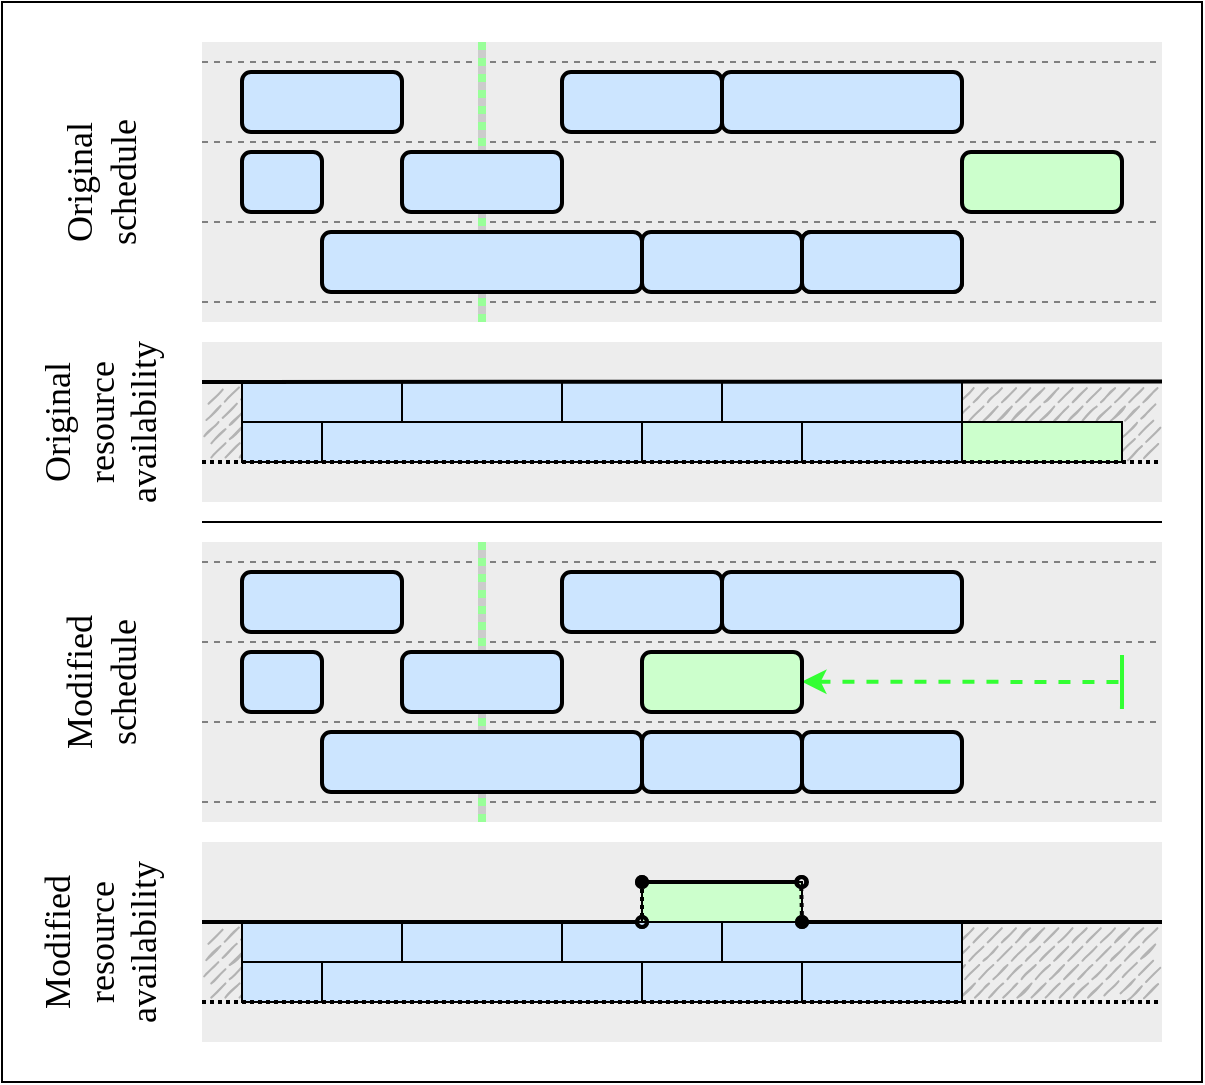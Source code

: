 <mxfile version="21.6.8" type="device">
  <diagram name="Page-1" id="vY85M9h08xzdCbBXcsBL">
    <mxGraphModel dx="1526" dy="881" grid="1" gridSize="10" guides="1" tooltips="1" connect="1" arrows="1" fold="1" page="1" pageScale="1" pageWidth="827" pageHeight="1169" math="0" shadow="0">
      <root>
        <mxCell id="0" />
        <mxCell id="1" parent="0" />
        <mxCell id="3WquMNs34_3FFJGKUzJI-1" value="" style="rounded=0;whiteSpace=wrap;html=1;movable=1;resizable=1;rotatable=1;deletable=1;editable=1;locked=0;connectable=1;" vertex="1" parent="1">
          <mxGeometry x="40" y="40" width="600" height="540" as="geometry" />
        </mxCell>
        <mxCell id="3WquMNs34_3FFJGKUzJI-158" value="" style="rounded=0;whiteSpace=wrap;html=1;glass=0;sketch=0;fillStyle=auto;sketchStyle=rough;fontSize=20;strokeColor=none;strokeWidth=1;fillColor=#EDEDED;gradientColor=none;gradientDirection=north;container=0;movable=1;resizable=1;rotatable=1;deletable=1;editable=1;locked=0;connectable=1;" vertex="1" parent="1">
          <mxGeometry x="140" y="460" width="480" height="100" as="geometry" />
        </mxCell>
        <mxCell id="3WquMNs34_3FFJGKUzJI-131" value="" style="rounded=0;whiteSpace=wrap;html=1;glass=0;sketch=0;fillStyle=auto;sketchStyle=rough;fontSize=20;strokeColor=none;strokeWidth=1;fillColor=#EDEDED;gradientColor=none;gradientDirection=north;container=0;movable=1;resizable=1;rotatable=1;deletable=1;editable=1;locked=0;connectable=1;" vertex="1" parent="1">
          <mxGeometry x="140" y="210" width="480" height="80" as="geometry" />
        </mxCell>
        <mxCell id="3WquMNs34_3FFJGKUzJI-95" value="" style="rounded=0;whiteSpace=wrap;html=1;glass=0;sketch=0;fillStyle=auto;sketchStyle=rough;fontSize=20;strokeColor=none;strokeWidth=1;fillColor=#EDEDED;gradientColor=none;gradientDirection=north;container=0;movable=1;resizable=1;rotatable=1;deletable=1;editable=1;locked=0;connectable=1;" vertex="1" parent="1">
          <mxGeometry x="140" y="60" width="480" height="140" as="geometry" />
        </mxCell>
        <mxCell id="3WquMNs34_3FFJGKUzJI-5" value="" style="rounded=0;whiteSpace=wrap;html=1;glass=0;sketch=0;fillStyle=auto;sketchStyle=rough;fontSize=20;strokeColor=none;strokeWidth=1;fillColor=#EDEDED;gradientColor=none;gradientDirection=north;container=0;movable=1;resizable=1;rotatable=1;deletable=1;editable=1;locked=0;connectable=1;" vertex="1" parent="1">
          <mxGeometry x="140" y="310" width="480" height="140" as="geometry" />
        </mxCell>
        <mxCell id="3WquMNs34_3FFJGKUzJI-94" value="" style="endArrow=baseDash;html=1;rounded=0;strokeWidth=2;dashed=1;startArrow=classic;startFill=1;endFill=0;strokeColor=#33FF33;startSize=6;endSize=24;" edge="1" parent="1">
          <mxGeometry width="50" height="50" relative="1" as="geometry">
            <mxPoint x="440" y="379.83" as="sourcePoint" />
            <mxPoint x="600" y="380" as="targetPoint" />
          </mxGeometry>
        </mxCell>
        <mxCell id="3WquMNs34_3FFJGKUzJI-68" value="Original&lt;br&gt;schedule" style="text;html=1;strokeColor=none;fillColor=none;align=center;verticalAlign=middle;whiteSpace=wrap;rounded=0;glass=0;sketch=0;fillStyle=auto;sketchStyle=rough;fontFamily=Verdana;fontSize=18;container=0;horizontal=0;movable=1;resizable=1;rotatable=1;deletable=1;editable=1;locked=0;connectable=1;" vertex="1" parent="1">
          <mxGeometry x="40" y="60" width="100" height="140" as="geometry" />
        </mxCell>
        <mxCell id="3WquMNs34_3FFJGKUzJI-27" value="" style="rounded=1;whiteSpace=wrap;html=1;fontStyle=0;fontSize=20;strokeWidth=2;fillColor=#CCE5FF;" vertex="1" parent="1">
          <mxGeometry x="160" y="75" width="80" height="30" as="geometry" />
        </mxCell>
        <mxCell id="3WquMNs34_3FFJGKUzJI-69" value="" style="rounded=1;whiteSpace=wrap;html=1;fontStyle=0;fontSize=20;strokeWidth=2;fillColor=#CCE5FF;" vertex="1" parent="1">
          <mxGeometry x="160" y="115" width="40" height="30" as="geometry" />
        </mxCell>
        <mxCell id="3WquMNs34_3FFJGKUzJI-72" value="" style="rounded=1;whiteSpace=wrap;html=1;fontStyle=0;fontSize=20;strokeWidth=2;fillColor=#CCE5FF;" vertex="1" parent="1">
          <mxGeometry x="320" y="75" width="80" height="30" as="geometry" />
        </mxCell>
        <mxCell id="3WquMNs34_3FFJGKUzJI-73" value="" style="rounded=1;whiteSpace=wrap;html=1;fontStyle=0;fontSize=20;strokeWidth=2;fillColor=#CCE5FF;" vertex="1" parent="1">
          <mxGeometry x="360" y="155" width="80" height="30" as="geometry" />
        </mxCell>
        <mxCell id="3WquMNs34_3FFJGKUzJI-75" value="" style="rounded=1;whiteSpace=wrap;html=1;fontStyle=0;fontSize=20;strokeWidth=2;fillColor=#E6FFCC;" vertex="1" parent="1">
          <mxGeometry x="440" y="155" width="80" height="30" as="geometry" />
        </mxCell>
        <mxCell id="3WquMNs34_3FFJGKUzJI-76" value="" style="rounded=1;whiteSpace=wrap;html=1;fontStyle=0;fontSize=20;strokeWidth=2;fillColor=#CCFFCC;" vertex="1" parent="1">
          <mxGeometry x="520" y="115" width="80" height="30" as="geometry" />
        </mxCell>
        <mxCell id="3WquMNs34_3FFJGKUzJI-78" value="" style="rounded=1;whiteSpace=wrap;html=1;fontStyle=0;fontSize=20;strokeWidth=2;fillColor=#CCE5FF;" vertex="1" parent="1">
          <mxGeometry x="440" y="155" width="80" height="30" as="geometry" />
        </mxCell>
        <mxCell id="3WquMNs34_3FFJGKUzJI-79" value="" style="rounded=1;whiteSpace=wrap;html=1;fontStyle=0;fontSize=20;strokeWidth=2;fillColor=#CCE5FF;" vertex="1" parent="1">
          <mxGeometry x="400" y="75" width="120" height="30" as="geometry" />
        </mxCell>
        <mxCell id="3WquMNs34_3FFJGKUzJI-82" value="" style="rounded=1;whiteSpace=wrap;html=1;fontStyle=0;fontSize=20;strokeWidth=2;fillColor=#CCE5FF;" vertex="1" parent="1">
          <mxGeometry x="160" y="325" width="80" height="30" as="geometry" />
        </mxCell>
        <mxCell id="3WquMNs34_3FFJGKUzJI-83" value="" style="rounded=1;whiteSpace=wrap;html=1;fontStyle=0;fontSize=20;strokeWidth=2;fillColor=#CCE5FF;" vertex="1" parent="1">
          <mxGeometry x="160" y="365" width="40" height="30" as="geometry" />
        </mxCell>
        <mxCell id="3WquMNs34_3FFJGKUzJI-86" value="" style="rounded=1;whiteSpace=wrap;html=1;fontStyle=0;fontSize=20;strokeWidth=2;fillColor=#CCE5FF;" vertex="1" parent="1">
          <mxGeometry x="320" y="325" width="80" height="30" as="geometry" />
        </mxCell>
        <mxCell id="3WquMNs34_3FFJGKUzJI-87" value="" style="rounded=1;whiteSpace=wrap;html=1;fontStyle=0;fontSize=20;strokeWidth=2;fillColor=#CCE5FF;" vertex="1" parent="1">
          <mxGeometry x="360" y="405" width="80" height="30" as="geometry" />
        </mxCell>
        <mxCell id="3WquMNs34_3FFJGKUzJI-89" value="" style="rounded=1;whiteSpace=wrap;html=1;fontStyle=0;fontSize=20;strokeWidth=2;fillColor=#CCFFCC;" vertex="1" parent="1">
          <mxGeometry x="360" y="365" width="80" height="30" as="geometry" />
        </mxCell>
        <mxCell id="3WquMNs34_3FFJGKUzJI-90" value="" style="rounded=1;whiteSpace=wrap;html=1;fontStyle=0;fontSize=20;strokeWidth=2;fillColor=#CCE5FF;" vertex="1" parent="1">
          <mxGeometry x="440" y="405" width="80" height="30" as="geometry" />
        </mxCell>
        <mxCell id="3WquMNs34_3FFJGKUzJI-91" value="" style="rounded=1;whiteSpace=wrap;html=1;fontStyle=0;fontSize=20;strokeWidth=2;fillColor=#CCE5FF;" vertex="1" parent="1">
          <mxGeometry x="400" y="325" width="120" height="30" as="geometry" />
        </mxCell>
        <mxCell id="3WquMNs34_3FFJGKUzJI-100" value="" style="endArrow=none;dashed=1;html=1;strokeWidth=1;rounded=0;fontSize=20;startSize=5;endSize=5;targetPerimeterSpacing=0;jumpStyle=none;jumpSize=6;strokeColor=#808080;fontStyle=0;movable=1;resizable=1;rotatable=1;deletable=1;editable=1;locked=0;connectable=1;" edge="1" parent="1">
          <mxGeometry width="50" height="50" relative="1" as="geometry">
            <mxPoint x="140" y="110" as="sourcePoint" />
            <mxPoint x="620" y="110" as="targetPoint" />
          </mxGeometry>
        </mxCell>
        <mxCell id="3WquMNs34_3FFJGKUzJI-101" value="" style="endArrow=none;dashed=1;html=1;strokeWidth=1;rounded=0;fontSize=20;startSize=5;endSize=5;targetPerimeterSpacing=0;jumpStyle=none;jumpSize=6;strokeColor=#808080;fontStyle=0;movable=1;resizable=1;rotatable=1;deletable=1;editable=1;locked=0;connectable=1;" edge="1" parent="1">
          <mxGeometry width="50" height="50" relative="1" as="geometry">
            <mxPoint x="140" y="150" as="sourcePoint" />
            <mxPoint x="620" y="150" as="targetPoint" />
          </mxGeometry>
        </mxCell>
        <mxCell id="3WquMNs34_3FFJGKUzJI-102" value="" style="endArrow=none;dashed=1;html=1;strokeWidth=1;rounded=0;fontSize=20;startSize=5;endSize=5;targetPerimeterSpacing=0;jumpStyle=none;jumpSize=6;strokeColor=#808080;fontStyle=0;movable=1;resizable=1;rotatable=1;deletable=1;editable=1;locked=0;connectable=1;" edge="1" parent="1">
          <mxGeometry width="50" height="50" relative="1" as="geometry">
            <mxPoint x="140" y="360" as="sourcePoint" />
            <mxPoint x="620" y="360" as="targetPoint" />
          </mxGeometry>
        </mxCell>
        <mxCell id="3WquMNs34_3FFJGKUzJI-103" value="" style="endArrow=none;dashed=1;html=1;strokeWidth=1;rounded=0;fontSize=20;startSize=5;endSize=5;targetPerimeterSpacing=0;jumpStyle=none;jumpSize=6;strokeColor=#808080;fontStyle=0;movable=1;resizable=1;rotatable=1;deletable=1;editable=1;locked=0;connectable=1;" edge="1" parent="1">
          <mxGeometry width="50" height="50" relative="1" as="geometry">
            <mxPoint x="140" y="400" as="sourcePoint" />
            <mxPoint x="620" y="400" as="targetPoint" />
          </mxGeometry>
        </mxCell>
        <mxCell id="3WquMNs34_3FFJGKUzJI-104" value="" style="endArrow=none;dashed=1;html=1;strokeWidth=1;rounded=0;fontSize=20;startSize=5;endSize=5;targetPerimeterSpacing=0;jumpStyle=none;jumpSize=6;strokeColor=#808080;fontStyle=0;movable=1;resizable=1;rotatable=1;deletable=1;editable=1;locked=0;connectable=1;" edge="1" parent="1">
          <mxGeometry width="50" height="50" relative="1" as="geometry">
            <mxPoint x="140" y="440" as="sourcePoint" />
            <mxPoint x="620" y="440" as="targetPoint" />
          </mxGeometry>
        </mxCell>
        <mxCell id="3WquMNs34_3FFJGKUzJI-105" value="" style="endArrow=none;dashed=1;html=1;strokeWidth=1;rounded=0;fontSize=20;startSize=5;endSize=5;targetPerimeterSpacing=0;jumpStyle=none;jumpSize=6;strokeColor=#808080;fontStyle=0;movable=1;resizable=1;rotatable=1;deletable=1;editable=1;locked=0;connectable=1;" edge="1" parent="1">
          <mxGeometry width="50" height="50" relative="1" as="geometry">
            <mxPoint x="140" y="320" as="sourcePoint" />
            <mxPoint x="620" y="320" as="targetPoint" />
          </mxGeometry>
        </mxCell>
        <mxCell id="3WquMNs34_3FFJGKUzJI-106" value="" style="endArrow=none;dashed=1;html=1;strokeWidth=1;rounded=0;fontSize=20;startSize=5;endSize=5;targetPerimeterSpacing=0;jumpStyle=none;jumpSize=6;strokeColor=#808080;fontStyle=0;movable=1;resizable=1;rotatable=1;deletable=1;editable=1;locked=0;connectable=1;" edge="1" parent="1">
          <mxGeometry width="50" height="50" relative="1" as="geometry">
            <mxPoint x="140" y="190" as="sourcePoint" />
            <mxPoint x="620" y="190" as="targetPoint" />
          </mxGeometry>
        </mxCell>
        <mxCell id="3WquMNs34_3FFJGKUzJI-107" value="" style="endArrow=none;dashed=1;html=1;strokeWidth=1;rounded=0;fontSize=20;startSize=5;endSize=5;targetPerimeterSpacing=0;jumpStyle=none;jumpSize=6;strokeColor=#808080;fontStyle=0;movable=1;resizable=1;rotatable=1;deletable=1;editable=1;locked=0;connectable=1;" edge="1" parent="1">
          <mxGeometry width="50" height="50" relative="1" as="geometry">
            <mxPoint x="140" y="70" as="sourcePoint" />
            <mxPoint x="620" y="70" as="targetPoint" />
          </mxGeometry>
        </mxCell>
        <mxCell id="3WquMNs34_3FFJGKUzJI-96" value="" style="endArrow=none;dashed=1;html=1;strokeWidth=4;rounded=0;strokeColor=#CCCCCC;dashPattern=1 1;jumpStyle=none;shadow=0;" edge="1" parent="1">
          <mxGeometry width="50" height="50" relative="1" as="geometry">
            <mxPoint x="280" y="196" as="sourcePoint" />
            <mxPoint x="280" y="62" as="targetPoint" />
          </mxGeometry>
        </mxCell>
        <mxCell id="3WquMNs34_3FFJGKUzJI-80" value="" style="endArrow=none;dashed=1;html=1;strokeWidth=4;rounded=0;strokeColor=#99FF99;dashPattern=1 1;jumpStyle=none;shadow=0;" edge="1" parent="1">
          <mxGeometry width="50" height="50" relative="1" as="geometry">
            <mxPoint x="280" y="200" as="sourcePoint" />
            <mxPoint x="280" y="60" as="targetPoint" />
          </mxGeometry>
        </mxCell>
        <mxCell id="3WquMNs34_3FFJGKUzJI-70" value="" style="rounded=1;whiteSpace=wrap;html=1;fontStyle=0;fontSize=20;strokeWidth=2;fillColor=#CCE5FF;" vertex="1" parent="1">
          <mxGeometry x="200" y="155" width="160" height="30" as="geometry" />
        </mxCell>
        <mxCell id="3WquMNs34_3FFJGKUzJI-71" value="" style="rounded=1;whiteSpace=wrap;html=1;fontStyle=0;fontSize=20;strokeWidth=2;fillColor=#CCE5FF;" vertex="1" parent="1">
          <mxGeometry x="240" y="115" width="80" height="30" as="geometry" />
        </mxCell>
        <mxCell id="3WquMNs34_3FFJGKUzJI-98" value="" style="endArrow=none;dashed=1;html=1;strokeWidth=4;rounded=0;strokeColor=#CCCCCC;dashPattern=1 1;jumpStyle=none;shadow=0;" edge="1" parent="1">
          <mxGeometry width="50" height="50" relative="1" as="geometry">
            <mxPoint x="280" y="446" as="sourcePoint" />
            <mxPoint x="280" y="312" as="targetPoint" />
          </mxGeometry>
        </mxCell>
        <mxCell id="3WquMNs34_3FFJGKUzJI-99" value="" style="endArrow=none;dashed=1;html=1;strokeWidth=4;rounded=0;strokeColor=#99FF99;dashPattern=1 1;jumpStyle=none;shadow=0;" edge="1" parent="1">
          <mxGeometry width="50" height="50" relative="1" as="geometry">
            <mxPoint x="280" y="450" as="sourcePoint" />
            <mxPoint x="280" y="310" as="targetPoint" />
          </mxGeometry>
        </mxCell>
        <mxCell id="3WquMNs34_3FFJGKUzJI-84" value="" style="rounded=1;whiteSpace=wrap;html=1;fontStyle=0;fontSize=20;strokeWidth=2;fillColor=#CCE5FF;" vertex="1" parent="1">
          <mxGeometry x="200" y="405" width="160" height="30" as="geometry" />
        </mxCell>
        <mxCell id="3WquMNs34_3FFJGKUzJI-85" value="" style="rounded=1;whiteSpace=wrap;html=1;fontStyle=0;fontSize=20;strokeWidth=2;fillColor=#CCE5FF;" vertex="1" parent="1">
          <mxGeometry x="240" y="365" width="80" height="30" as="geometry" />
        </mxCell>
        <mxCell id="3WquMNs34_3FFJGKUzJI-108" value="Modified&lt;br&gt;schedule" style="text;html=1;strokeColor=none;fillColor=none;align=center;verticalAlign=middle;whiteSpace=wrap;rounded=0;glass=0;sketch=0;fillStyle=auto;sketchStyle=rough;fontFamily=Verdana;fontSize=18;container=0;horizontal=0;movable=1;resizable=1;rotatable=1;deletable=1;editable=1;locked=0;connectable=1;" vertex="1" parent="1">
          <mxGeometry x="40" y="310" width="100" height="140" as="geometry" />
        </mxCell>
        <mxCell id="3WquMNs34_3FFJGKUzJI-109" value="" style="endArrow=none;html=1;strokeWidth=1;rounded=0;fontSize=20;startSize=5;endSize=5;targetPerimeterSpacing=0;jumpStyle=none;jumpSize=6;strokeColor=#000000;fontStyle=0;movable=1;resizable=1;rotatable=1;deletable=1;editable=1;locked=0;connectable=1;" edge="1" parent="1">
          <mxGeometry width="50" height="50" relative="1" as="geometry">
            <mxPoint x="140" y="300" as="sourcePoint" />
            <mxPoint x="620" y="300" as="targetPoint" />
          </mxGeometry>
        </mxCell>
        <mxCell id="3WquMNs34_3FFJGKUzJI-112" value="Modified resource availability" style="text;html=1;strokeColor=none;fillColor=none;align=center;verticalAlign=middle;whiteSpace=wrap;rounded=0;glass=0;sketch=0;fillStyle=auto;sketchStyle=rough;fontFamily=Verdana;fontSize=18;container=0;horizontal=0;movable=1;resizable=1;rotatable=1;deletable=1;editable=1;locked=0;connectable=1;" vertex="1" parent="1">
          <mxGeometry x="40" y="460" width="100" height="100" as="geometry" />
        </mxCell>
        <mxCell id="3WquMNs34_3FFJGKUzJI-129" value="" style="rounded=0;whiteSpace=wrap;html=1;fontSize=20;strokeWidth=1;fillColor=#B3B3B3;strokeColor=none;gradientColor=none;gradientDirection=north;sketch=1;sketchStyle=rough;fillStyle=dashed;perimeterSpacing=0;labelBackgroundColor=none;disableMultiStroke=0;disableMultiStrokeFill=0;dashOffset=10;dashGap=3;hachureGap=5;fillWeight=1;hachureAngle=-45;curveFitting=-1;simplification=1;zigzagOffset=-10;container=0;" vertex="1" parent="1">
          <mxGeometry x="140" y="230" width="480" height="40" as="geometry" />
        </mxCell>
        <mxCell id="3WquMNs34_3FFJGKUzJI-132" value="" style="rounded=0;whiteSpace=wrap;html=1;fillColor=#CCE5FF;" vertex="1" parent="1">
          <mxGeometry x="160" y="250" width="40" height="20" as="geometry" />
        </mxCell>
        <mxCell id="3WquMNs34_3FFJGKUzJI-133" value="" style="rounded=0;whiteSpace=wrap;html=1;fillColor=#CCE5FF;" vertex="1" parent="1">
          <mxGeometry x="160" y="230" width="80" height="20" as="geometry" />
        </mxCell>
        <mxCell id="3WquMNs34_3FFJGKUzJI-134" value="" style="rounded=0;whiteSpace=wrap;html=1;fillColor=#CCE5FF;" vertex="1" parent="1">
          <mxGeometry x="240" y="230" width="80" height="20" as="geometry" />
        </mxCell>
        <mxCell id="3WquMNs34_3FFJGKUzJI-135" value="" style="rounded=0;whiteSpace=wrap;html=1;fillColor=#CCE5FF;" vertex="1" parent="1">
          <mxGeometry x="200" y="250" width="160" height="20" as="geometry" />
        </mxCell>
        <mxCell id="3WquMNs34_3FFJGKUzJI-137" value="" style="rounded=0;whiteSpace=wrap;html=1;fillColor=#CCE5FF;" vertex="1" parent="1">
          <mxGeometry x="320" y="230" width="80" height="20" as="geometry" />
        </mxCell>
        <mxCell id="3WquMNs34_3FFJGKUzJI-138" value="" style="rounded=0;whiteSpace=wrap;html=1;fillColor=#CCE5FF;" vertex="1" parent="1">
          <mxGeometry x="400" y="230" width="120" height="20" as="geometry" />
        </mxCell>
        <mxCell id="3WquMNs34_3FFJGKUzJI-139" value="" style="rounded=0;whiteSpace=wrap;html=1;fillColor=#CCE5FF;" vertex="1" parent="1">
          <mxGeometry x="360" y="250" width="80" height="20" as="geometry" />
        </mxCell>
        <mxCell id="3WquMNs34_3FFJGKUzJI-140" value="" style="rounded=0;whiteSpace=wrap;html=1;fillColor=#CCE5FF;" vertex="1" parent="1">
          <mxGeometry x="440" y="250" width="80" height="20" as="geometry" />
        </mxCell>
        <mxCell id="3WquMNs34_3FFJGKUzJI-141" value="" style="rounded=0;whiteSpace=wrap;html=1;fillColor=#CCFFCC;" vertex="1" parent="1">
          <mxGeometry x="520" y="250" width="80" height="20" as="geometry" />
        </mxCell>
        <mxCell id="3WquMNs34_3FFJGKUzJI-124" value="" style="endArrow=none;html=1;rounded=0;fontSize=20;targetPerimeterSpacing=0;strokeWidth=2;startArrow=none;startFill=0;endSize=5;startSize=5;endFill=0;" edge="1" parent="1">
          <mxGeometry width="50" height="50" relative="1" as="geometry">
            <mxPoint x="140" y="230" as="sourcePoint" />
            <mxPoint x="620" y="229.75" as="targetPoint" />
          </mxGeometry>
        </mxCell>
        <mxCell id="3WquMNs34_3FFJGKUzJI-130" value="" style="endArrow=none;html=1;rounded=0;fontSize=20;targetPerimeterSpacing=0;strokeWidth=2;startArrow=none;startFill=0;endSize=5;startSize=5;jumpStyle=none;jumpSize=6;dashed=1;dashPattern=1 1;endFill=0;" edge="1" parent="1">
          <mxGeometry width="50" height="50" relative="1" as="geometry">
            <mxPoint x="140" y="270" as="sourcePoint" />
            <mxPoint x="620" y="270" as="targetPoint" />
          </mxGeometry>
        </mxCell>
        <mxCell id="3WquMNs34_3FFJGKUzJI-145" value="" style="rounded=0;whiteSpace=wrap;html=1;fontSize=20;strokeWidth=1;fillColor=#B3B3B3;strokeColor=none;gradientColor=none;gradientDirection=north;sketch=1;sketchStyle=rough;fillStyle=dashed;perimeterSpacing=0;labelBackgroundColor=none;disableMultiStroke=0;disableMultiStrokeFill=0;dashOffset=10;dashGap=3;hachureGap=5;fillWeight=1;hachureAngle=-45;curveFitting=-1;simplification=1;zigzagOffset=-10;container=0;" vertex="1" parent="1">
          <mxGeometry x="140" y="500" width="480" height="40" as="geometry" />
        </mxCell>
        <mxCell id="3WquMNs34_3FFJGKUzJI-146" value="" style="rounded=0;whiteSpace=wrap;html=1;fillColor=#CCE5FF;" vertex="1" parent="1">
          <mxGeometry x="160" y="520" width="40" height="20" as="geometry" />
        </mxCell>
        <mxCell id="3WquMNs34_3FFJGKUzJI-147" value="" style="rounded=0;whiteSpace=wrap;html=1;fillColor=#CCE5FF;" vertex="1" parent="1">
          <mxGeometry x="160" y="500" width="80" height="20" as="geometry" />
        </mxCell>
        <mxCell id="3WquMNs34_3FFJGKUzJI-148" value="" style="rounded=0;whiteSpace=wrap;html=1;fillColor=#CCE5FF;" vertex="1" parent="1">
          <mxGeometry x="240" y="500" width="80" height="20" as="geometry" />
        </mxCell>
        <mxCell id="3WquMNs34_3FFJGKUzJI-149" value="" style="rounded=0;whiteSpace=wrap;html=1;fillColor=#CCE5FF;" vertex="1" parent="1">
          <mxGeometry x="200" y="520" width="160" height="20" as="geometry" />
        </mxCell>
        <mxCell id="3WquMNs34_3FFJGKUzJI-150" value="" style="rounded=0;whiteSpace=wrap;html=1;fillColor=#CCE5FF;" vertex="1" parent="1">
          <mxGeometry x="320" y="500" width="80" height="20" as="geometry" />
        </mxCell>
        <mxCell id="3WquMNs34_3FFJGKUzJI-151" value="" style="rounded=0;whiteSpace=wrap;html=1;fillColor=#CCE5FF;" vertex="1" parent="1">
          <mxGeometry x="400" y="500" width="120" height="20" as="geometry" />
        </mxCell>
        <mxCell id="3WquMNs34_3FFJGKUzJI-152" value="" style="rounded=0;whiteSpace=wrap;html=1;fillColor=#CCE5FF;" vertex="1" parent="1">
          <mxGeometry x="360" y="520" width="80" height="20" as="geometry" />
        </mxCell>
        <mxCell id="3WquMNs34_3FFJGKUzJI-153" value="" style="rounded=0;whiteSpace=wrap;html=1;fillColor=#CCE5FF;" vertex="1" parent="1">
          <mxGeometry x="440" y="520" width="80" height="20" as="geometry" />
        </mxCell>
        <mxCell id="3WquMNs34_3FFJGKUzJI-154" value="" style="rounded=0;whiteSpace=wrap;html=1;fillColor=#CCFFCC;" vertex="1" parent="1">
          <mxGeometry x="360" y="480" width="80" height="20" as="geometry" />
        </mxCell>
        <mxCell id="3WquMNs34_3FFJGKUzJI-156" value="" style="endArrow=none;html=1;rounded=0;fontSize=20;targetPerimeterSpacing=0;strokeWidth=2;startArrow=none;startFill=0;endSize=5;startSize=5;jumpStyle=none;jumpSize=6;dashed=1;dashPattern=1 1;endFill=0;" edge="1" parent="1">
          <mxGeometry width="50" height="50" relative="1" as="geometry">
            <mxPoint x="140" y="540" as="sourcePoint" />
            <mxPoint x="620" y="540" as="targetPoint" />
          </mxGeometry>
        </mxCell>
        <mxCell id="3WquMNs34_3FFJGKUzJI-159" value="" style="endArrow=oval;html=1;rounded=0;fontSize=20;targetPerimeterSpacing=0;strokeWidth=2;startArrow=none;startFill=0;endSize=5;startSize=5;endFill=0;" edge="1" parent="1">
          <mxGeometry width="50" height="50" relative="1" as="geometry">
            <mxPoint x="140" y="500" as="sourcePoint" />
            <mxPoint x="360" y="500" as="targetPoint" />
          </mxGeometry>
        </mxCell>
        <mxCell id="3WquMNs34_3FFJGKUzJI-160" value="" style="endArrow=none;html=1;rounded=0;fontSize=20;targetPerimeterSpacing=0;strokeWidth=2;startArrow=oval;startFill=1;endSize=5;startSize=5;endFill=0;" edge="1" parent="1">
          <mxGeometry width="50" height="50" relative="1" as="geometry">
            <mxPoint x="440" y="500" as="sourcePoint" />
            <mxPoint x="620" y="500" as="targetPoint" />
          </mxGeometry>
        </mxCell>
        <mxCell id="3WquMNs34_3FFJGKUzJI-161" value="" style="endArrow=oval;html=1;rounded=0;fontSize=20;targetPerimeterSpacing=0;strokeWidth=2;startArrow=oval;startFill=0;endSize=5;startSize=5;jumpStyle=none;jumpSize=6;dashed=1;dashPattern=1 1;endFill=1;" edge="1" parent="1">
          <mxGeometry width="50" height="50" relative="1" as="geometry">
            <mxPoint x="360" y="500" as="sourcePoint" />
            <mxPoint x="360" y="480" as="targetPoint" />
          </mxGeometry>
        </mxCell>
        <mxCell id="3WquMNs34_3FFJGKUzJI-162" value="" style="endArrow=oval;html=1;rounded=0;fontSize=20;targetPerimeterSpacing=0;strokeWidth=2;startArrow=oval;startFill=1;endSize=5;startSize=5;endFill=0;" edge="1" parent="1">
          <mxGeometry width="50" height="50" relative="1" as="geometry">
            <mxPoint x="360" y="480" as="sourcePoint" />
            <mxPoint x="440" y="480" as="targetPoint" />
          </mxGeometry>
        </mxCell>
        <mxCell id="3WquMNs34_3FFJGKUzJI-163" value="" style="endArrow=oval;html=1;rounded=0;fontSize=20;targetPerimeterSpacing=0;strokeWidth=2;startArrow=oval;startFill=0;endSize=5;startSize=5;jumpStyle=none;jumpSize=6;dashed=1;dashPattern=1 1;endFill=1;" edge="1" parent="1">
          <mxGeometry width="50" height="50" relative="1" as="geometry">
            <mxPoint x="439.58" y="480" as="sourcePoint" />
            <mxPoint x="440" y="500" as="targetPoint" />
          </mxGeometry>
        </mxCell>
        <mxCell id="3WquMNs34_3FFJGKUzJI-164" value="Original&lt;br&gt;resource&lt;br&gt;availability" style="text;html=1;strokeColor=none;fillColor=none;align=center;verticalAlign=middle;whiteSpace=wrap;rounded=0;glass=0;sketch=0;fillStyle=auto;sketchStyle=rough;fontFamily=Verdana;fontSize=18;container=0;horizontal=0;movable=1;resizable=1;rotatable=1;deletable=1;editable=1;locked=0;connectable=1;" vertex="1" parent="1">
          <mxGeometry x="40" y="210" width="100" height="80" as="geometry" />
        </mxCell>
      </root>
    </mxGraphModel>
  </diagram>
</mxfile>
